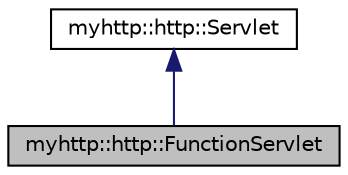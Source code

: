digraph "myhttp::http::FunctionServlet"
{
 // LATEX_PDF_SIZE
  edge [fontname="Helvetica",fontsize="10",labelfontname="Helvetica",labelfontsize="10"];
  node [fontname="Helvetica",fontsize="10",shape=record];
  Node1 [label="myhttp::http::FunctionServlet",height=0.2,width=0.4,color="black", fillcolor="grey75", style="filled", fontcolor="black",tooltip="可以定义回调函数来实现servlet的行为函数；"];
  Node2 -> Node1 [dir="back",color="midnightblue",fontsize="10",style="solid",fontname="Helvetica"];
  Node2 [label="myhttp::http::Servlet",height=0.2,width=0.4,color="black", fillcolor="white", style="filled",URL="$classmyhttp_1_1http_1_1Servlet.html",tooltip="Servlet抽象基类 handle为servlet的执行逻辑函数；"];
}
